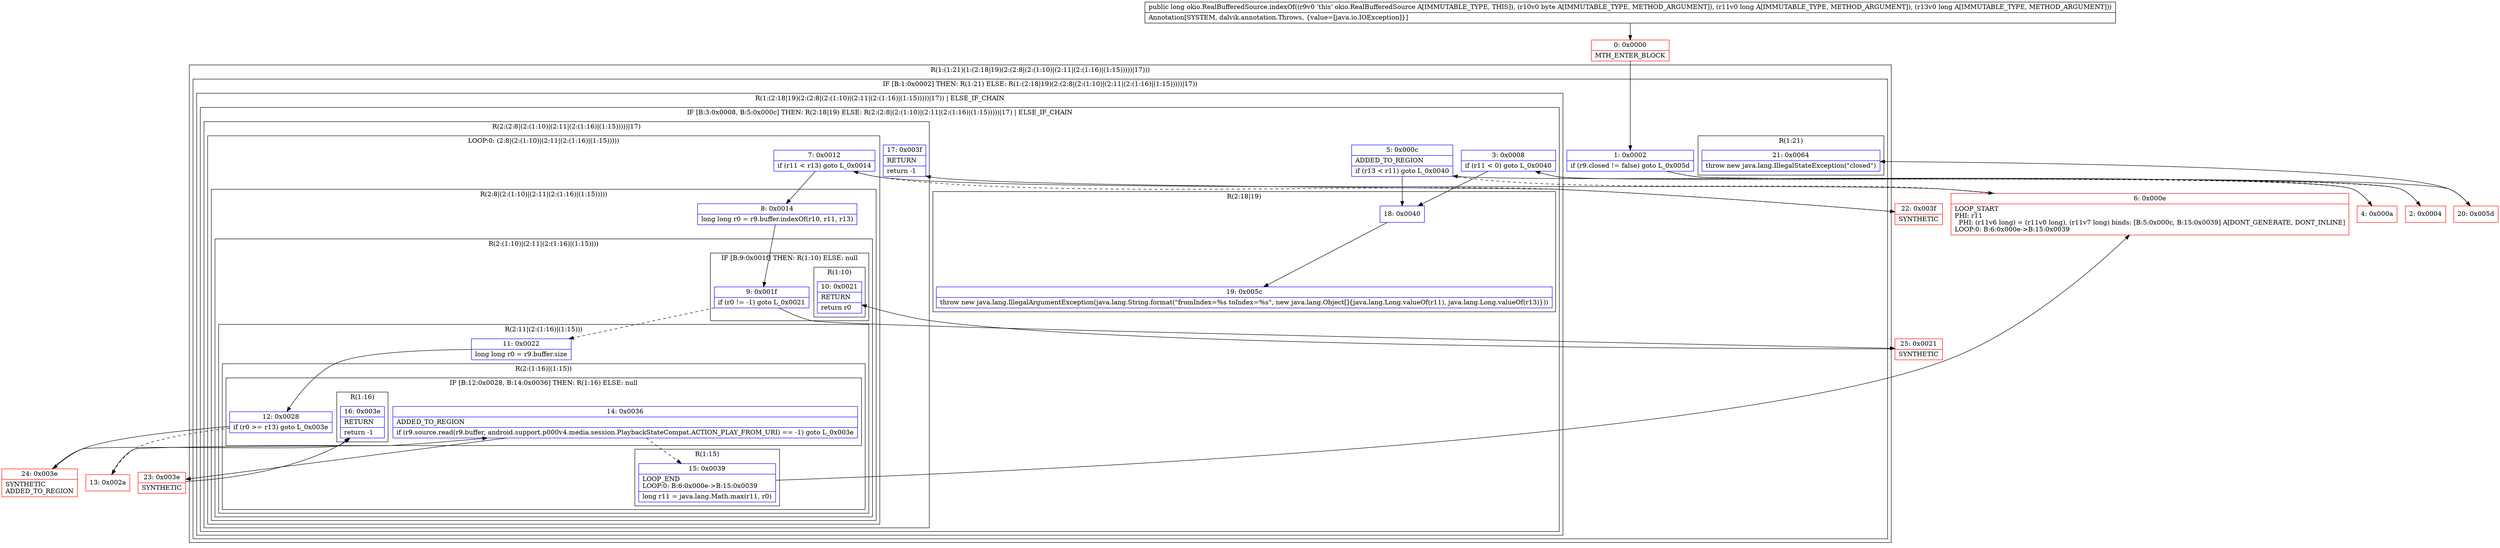 digraph "CFG forokio.RealBufferedSource.indexOf(BJJ)J" {
subgraph cluster_Region_1323995075 {
label = "R(1:(1:21)(1:(2:18|19)(2:(2:8|(2:(1:10)|(2:11|(2:(1:16)|(1:15)))))|17)))";
node [shape=record,color=blue];
subgraph cluster_IfRegion_872175556 {
label = "IF [B:1:0x0002] THEN: R(1:21) ELSE: R(1:(2:18|19)(2:(2:8|(2:(1:10)|(2:11|(2:(1:16)|(1:15)))))|17))";
node [shape=record,color=blue];
Node_1 [shape=record,label="{1\:\ 0x0002|if (r9.closed != false) goto L_0x005d\l}"];
subgraph cluster_Region_2014702215 {
label = "R(1:21)";
node [shape=record,color=blue];
Node_21 [shape=record,label="{21\:\ 0x0064|throw new java.lang.IllegalStateException(\"closed\")\l}"];
}
subgraph cluster_Region_1475559445 {
label = "R(1:(2:18|19)(2:(2:8|(2:(1:10)|(2:11|(2:(1:16)|(1:15)))))|17)) | ELSE_IF_CHAIN\l";
node [shape=record,color=blue];
subgraph cluster_IfRegion_1300056511 {
label = "IF [B:3:0x0008, B:5:0x000c] THEN: R(2:18|19) ELSE: R(2:(2:8|(2:(1:10)|(2:11|(2:(1:16)|(1:15)))))|17) | ELSE_IF_CHAIN\l";
node [shape=record,color=blue];
Node_3 [shape=record,label="{3\:\ 0x0008|if (r11 \< 0) goto L_0x0040\l}"];
Node_5 [shape=record,label="{5\:\ 0x000c|ADDED_TO_REGION\l|if (r13 \< r11) goto L_0x0040\l}"];
subgraph cluster_Region_485389731 {
label = "R(2:18|19)";
node [shape=record,color=blue];
Node_18 [shape=record,label="{18\:\ 0x0040}"];
Node_19 [shape=record,label="{19\:\ 0x005c|throw new java.lang.IllegalArgumentException(java.lang.String.format(\"fromIndex=%s toIndex=%s\", new java.lang.Object[]\{java.lang.Long.valueOf(r11), java.lang.Long.valueOf(r13)\}))\l}"];
}
subgraph cluster_Region_1266218347 {
label = "R(2:(2:8|(2:(1:10)|(2:11|(2:(1:16)|(1:15)))))|17)";
node [shape=record,color=blue];
subgraph cluster_LoopRegion_105310201 {
label = "LOOP:0: (2:8|(2:(1:10)|(2:11|(2:(1:16)|(1:15)))))";
node [shape=record,color=blue];
Node_7 [shape=record,label="{7\:\ 0x0012|if (r11 \< r13) goto L_0x0014\l}"];
subgraph cluster_Region_1157404544 {
label = "R(2:8|(2:(1:10)|(2:11|(2:(1:16)|(1:15)))))";
node [shape=record,color=blue];
Node_8 [shape=record,label="{8\:\ 0x0014|long long r0 = r9.buffer.indexOf(r10, r11, r13)\l}"];
subgraph cluster_Region_567375423 {
label = "R(2:(1:10)|(2:11|(2:(1:16)|(1:15))))";
node [shape=record,color=blue];
subgraph cluster_IfRegion_1636978335 {
label = "IF [B:9:0x001f] THEN: R(1:10) ELSE: null";
node [shape=record,color=blue];
Node_9 [shape=record,label="{9\:\ 0x001f|if (r0 != \-1) goto L_0x0021\l}"];
subgraph cluster_Region_312531275 {
label = "R(1:10)";
node [shape=record,color=blue];
Node_10 [shape=record,label="{10\:\ 0x0021|RETURN\l|return r0\l}"];
}
}
subgraph cluster_Region_1606392921 {
label = "R(2:11|(2:(1:16)|(1:15)))";
node [shape=record,color=blue];
Node_11 [shape=record,label="{11\:\ 0x0022|long long r0 = r9.buffer.size\l}"];
subgraph cluster_Region_1316838603 {
label = "R(2:(1:16)|(1:15))";
node [shape=record,color=blue];
subgraph cluster_IfRegion_2136953017 {
label = "IF [B:12:0x0028, B:14:0x0036] THEN: R(1:16) ELSE: null";
node [shape=record,color=blue];
Node_12 [shape=record,label="{12\:\ 0x0028|if (r0 \>= r13) goto L_0x003e\l}"];
Node_14 [shape=record,label="{14\:\ 0x0036|ADDED_TO_REGION\l|if (r9.source.read(r9.buffer, android.support.p000v4.media.session.PlaybackStateCompat.ACTION_PLAY_FROM_URI) == \-1) goto L_0x003e\l}"];
subgraph cluster_Region_1109539778 {
label = "R(1:16)";
node [shape=record,color=blue];
Node_16 [shape=record,label="{16\:\ 0x003e|RETURN\l|return \-1\l}"];
}
}
subgraph cluster_Region_214568827 {
label = "R(1:15)";
node [shape=record,color=blue];
Node_15 [shape=record,label="{15\:\ 0x0039|LOOP_END\lLOOP:0: B:6:0x000e\-\>B:15:0x0039\l|long r11 = java.lang.Math.max(r11, r0)\l}"];
}
}
}
}
}
}
Node_17 [shape=record,label="{17\:\ 0x003f|RETURN\l|return \-1\l}"];
}
}
}
}
}
Node_0 [shape=record,color=red,label="{0\:\ 0x0000|MTH_ENTER_BLOCK\l}"];
Node_2 [shape=record,color=red,label="{2\:\ 0x0004}"];
Node_4 [shape=record,color=red,label="{4\:\ 0x000a}"];
Node_6 [shape=record,color=red,label="{6\:\ 0x000e|LOOP_START\lPHI: r11 \l  PHI: (r11v6 long) = (r11v0 long), (r11v7 long) binds: [B:5:0x000c, B:15:0x0039] A[DONT_GENERATE, DONT_INLINE]\lLOOP:0: B:6:0x000e\-\>B:15:0x0039\l}"];
Node_13 [shape=record,color=red,label="{13\:\ 0x002a}"];
Node_20 [shape=record,color=red,label="{20\:\ 0x005d}"];
Node_22 [shape=record,color=red,label="{22\:\ 0x003f|SYNTHETIC\l}"];
Node_23 [shape=record,color=red,label="{23\:\ 0x003e|SYNTHETIC\l}"];
Node_24 [shape=record,color=red,label="{24\:\ 0x003e|SYNTHETIC\lADDED_TO_REGION\l}"];
Node_25 [shape=record,color=red,label="{25\:\ 0x0021|SYNTHETIC\l}"];
MethodNode[shape=record,label="{public long okio.RealBufferedSource.indexOf((r9v0 'this' okio.RealBufferedSource A[IMMUTABLE_TYPE, THIS]), (r10v0 byte A[IMMUTABLE_TYPE, METHOD_ARGUMENT]), (r11v0 long A[IMMUTABLE_TYPE, METHOD_ARGUMENT]), (r13v0 long A[IMMUTABLE_TYPE, METHOD_ARGUMENT]))  | Annotation[SYSTEM, dalvik.annotation.Throws, \{value=[java.io.IOException]\}]\l}"];
MethodNode -> Node_0;
Node_1 -> Node_2[style=dashed];
Node_1 -> Node_20;
Node_3 -> Node_4[style=dashed];
Node_3 -> Node_18;
Node_5 -> Node_6[style=dashed];
Node_5 -> Node_18;
Node_18 -> Node_19;
Node_7 -> Node_8;
Node_7 -> Node_22[style=dashed];
Node_8 -> Node_9;
Node_9 -> Node_11[style=dashed];
Node_9 -> Node_25;
Node_11 -> Node_12;
Node_12 -> Node_13[style=dashed];
Node_12 -> Node_24;
Node_14 -> Node_15[style=dashed];
Node_14 -> Node_23;
Node_15 -> Node_6;
Node_0 -> Node_1;
Node_2 -> Node_3;
Node_4 -> Node_5;
Node_6 -> Node_7;
Node_13 -> Node_14;
Node_20 -> Node_21;
Node_22 -> Node_17;
Node_23 -> Node_16;
Node_24 -> Node_16;
Node_25 -> Node_10;
}

